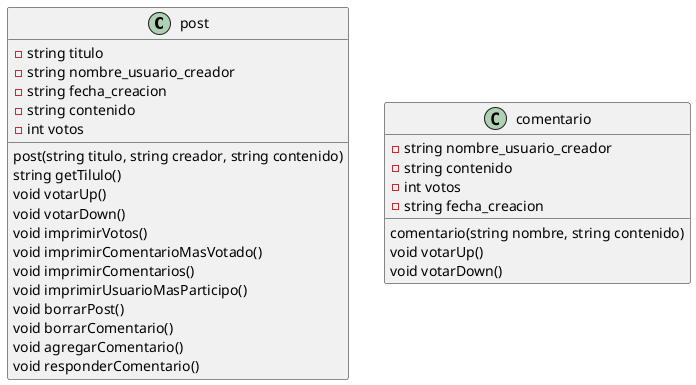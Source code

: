 @startuml
class post{
    -string titulo
    -string nombre_usuario_creador
    -string fecha_creacion
    -string contenido
    -int votos

    post(string titulo, string creador, string contenido)
    string getTilulo()
    void votarUp()
    void votarDown()
    void imprimirVotos()
    void imprimirComentarioMasVotado()
    void imprimirComentarios()
    void imprimirUsuarioMasParticipo()
    void borrarPost()
    void borrarComentario()
    void agregarComentario()
    void responderComentario()
}

class comentario{
    -string nombre_usuario_creador
    -string contenido
    -int votos
    -string fecha_creacion

    comentario(string nombre, string contenido)
    void votarUp()
    void votarDown()
}


@enduml